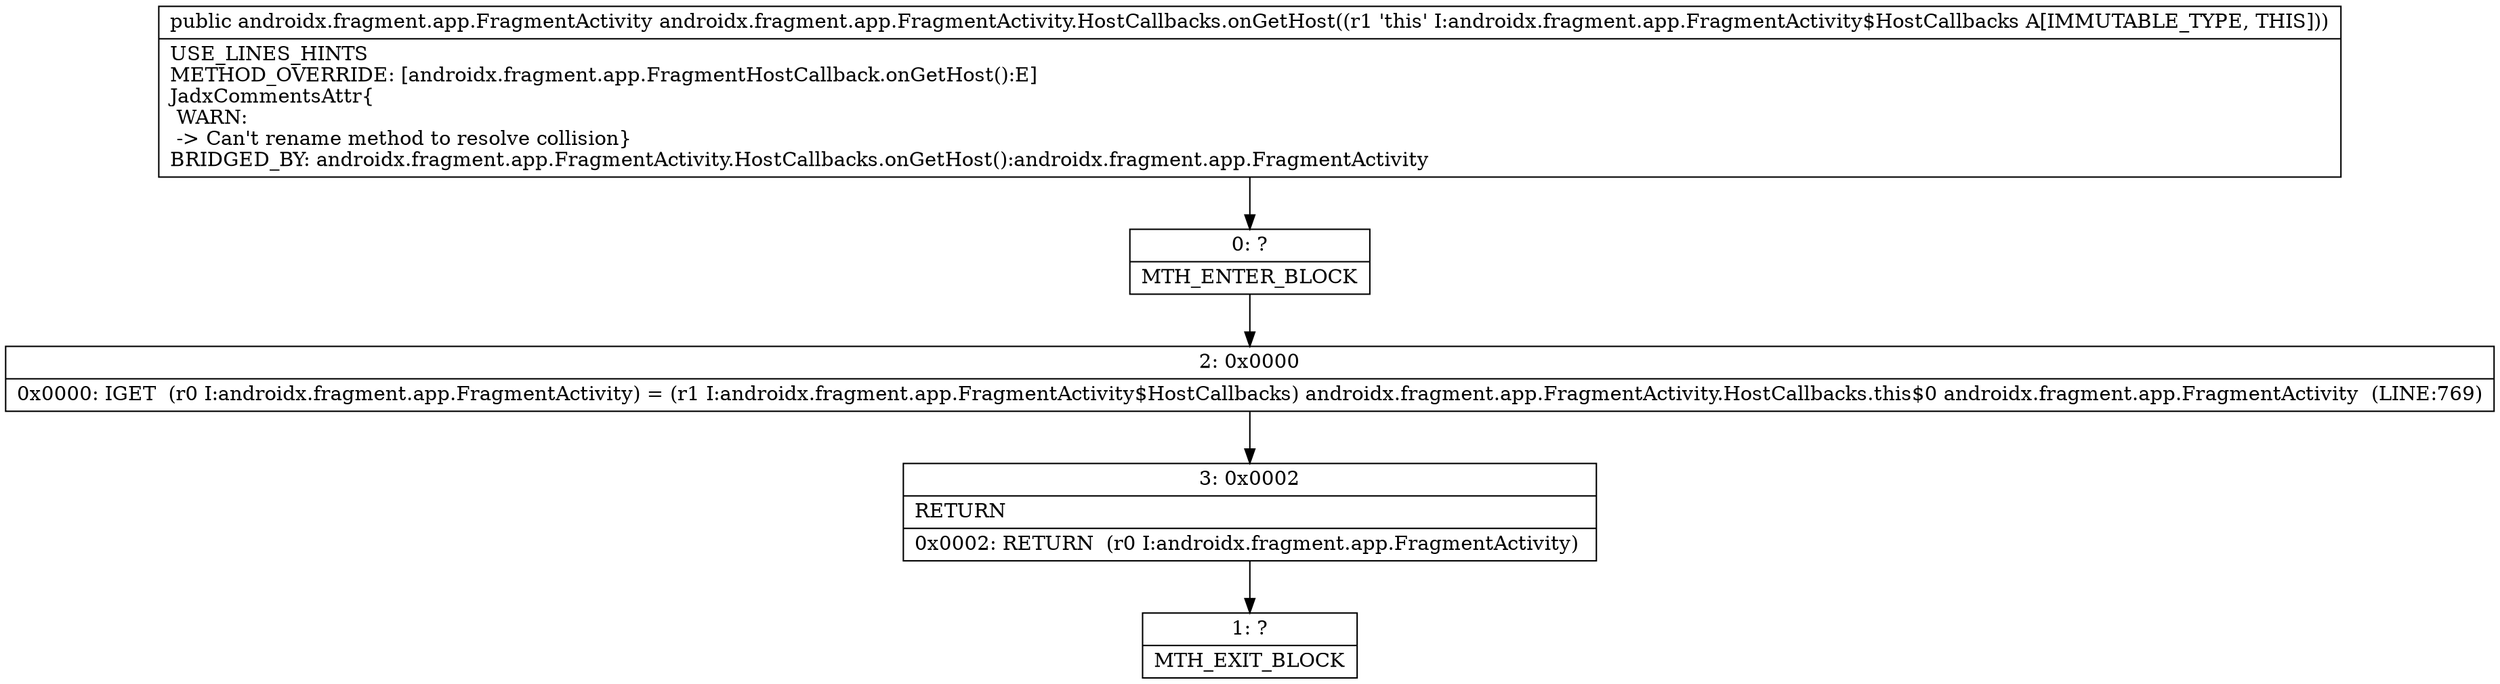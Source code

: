 digraph "CFG forandroidx.fragment.app.FragmentActivity.HostCallbacks.onGetHost()Landroidx\/fragment\/app\/FragmentActivity;" {
Node_0 [shape=record,label="{0\:\ ?|MTH_ENTER_BLOCK\l}"];
Node_2 [shape=record,label="{2\:\ 0x0000|0x0000: IGET  (r0 I:androidx.fragment.app.FragmentActivity) = (r1 I:androidx.fragment.app.FragmentActivity$HostCallbacks) androidx.fragment.app.FragmentActivity.HostCallbacks.this$0 androidx.fragment.app.FragmentActivity  (LINE:769)\l}"];
Node_3 [shape=record,label="{3\:\ 0x0002|RETURN\l|0x0002: RETURN  (r0 I:androidx.fragment.app.FragmentActivity) \l}"];
Node_1 [shape=record,label="{1\:\ ?|MTH_EXIT_BLOCK\l}"];
MethodNode[shape=record,label="{public androidx.fragment.app.FragmentActivity androidx.fragment.app.FragmentActivity.HostCallbacks.onGetHost((r1 'this' I:androidx.fragment.app.FragmentActivity$HostCallbacks A[IMMUTABLE_TYPE, THIS]))  | USE_LINES_HINTS\lMETHOD_OVERRIDE: [androidx.fragment.app.FragmentHostCallback.onGetHost():E]\lJadxCommentsAttr\{\l WARN: \l \-\> Can't rename method to resolve collision\}\lBRIDGED_BY: androidx.fragment.app.FragmentActivity.HostCallbacks.onGetHost():androidx.fragment.app.FragmentActivity\l}"];
MethodNode -> Node_0;Node_0 -> Node_2;
Node_2 -> Node_3;
Node_3 -> Node_1;
}

